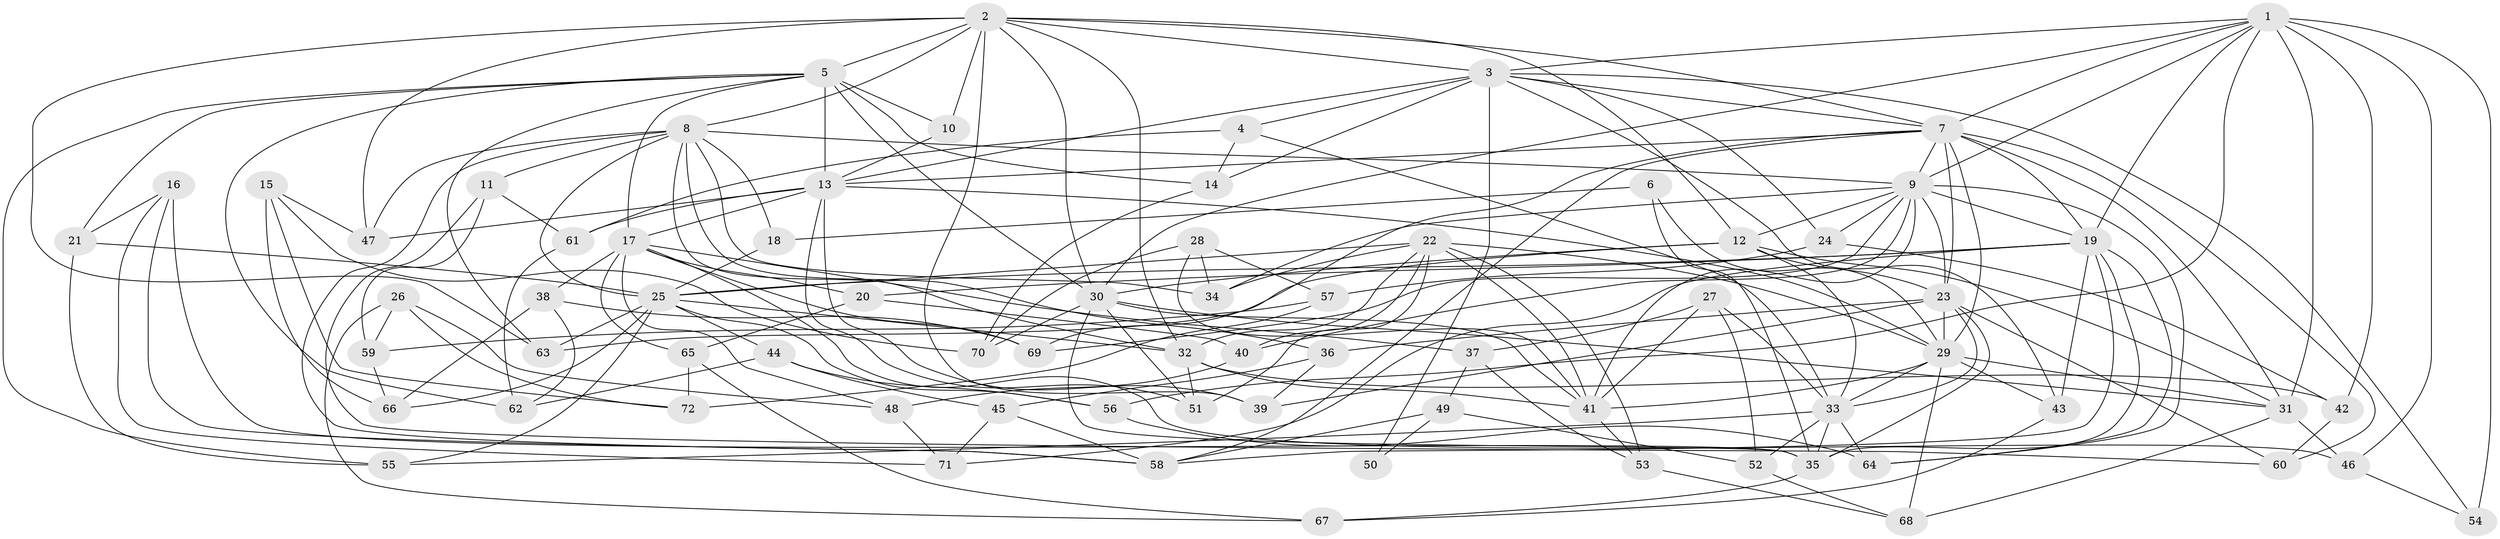// original degree distribution, {4: 1.0}
// Generated by graph-tools (version 1.1) at 2025/38/03/09/25 02:38:10]
// undirected, 72 vertices, 198 edges
graph export_dot {
graph [start="1"]
  node [color=gray90,style=filled];
  1;
  2;
  3;
  4;
  5;
  6;
  7;
  8;
  9;
  10;
  11;
  12;
  13;
  14;
  15;
  16;
  17;
  18;
  19;
  20;
  21;
  22;
  23;
  24;
  25;
  26;
  27;
  28;
  29;
  30;
  31;
  32;
  33;
  34;
  35;
  36;
  37;
  38;
  39;
  40;
  41;
  42;
  43;
  44;
  45;
  46;
  47;
  48;
  49;
  50;
  51;
  52;
  53;
  54;
  55;
  56;
  57;
  58;
  59;
  60;
  61;
  62;
  63;
  64;
  65;
  66;
  67;
  68;
  69;
  70;
  71;
  72;
  1 -- 3 [weight=1.0];
  1 -- 7 [weight=1.0];
  1 -- 9 [weight=1.0];
  1 -- 19 [weight=1.0];
  1 -- 30 [weight=1.0];
  1 -- 31 [weight=2.0];
  1 -- 42 [weight=1.0];
  1 -- 46 [weight=1.0];
  1 -- 54 [weight=2.0];
  1 -- 56 [weight=1.0];
  2 -- 3 [weight=1.0];
  2 -- 5 [weight=1.0];
  2 -- 7 [weight=1.0];
  2 -- 8 [weight=1.0];
  2 -- 10 [weight=2.0];
  2 -- 12 [weight=1.0];
  2 -- 30 [weight=1.0];
  2 -- 32 [weight=1.0];
  2 -- 39 [weight=1.0];
  2 -- 47 [weight=1.0];
  2 -- 63 [weight=1.0];
  3 -- 4 [weight=1.0];
  3 -- 7 [weight=1.0];
  3 -- 13 [weight=1.0];
  3 -- 14 [weight=1.0];
  3 -- 24 [weight=1.0];
  3 -- 43 [weight=1.0];
  3 -- 50 [weight=3.0];
  3 -- 54 [weight=1.0];
  4 -- 14 [weight=1.0];
  4 -- 33 [weight=1.0];
  4 -- 61 [weight=1.0];
  5 -- 10 [weight=1.0];
  5 -- 13 [weight=2.0];
  5 -- 14 [weight=1.0];
  5 -- 17 [weight=1.0];
  5 -- 21 [weight=1.0];
  5 -- 30 [weight=2.0];
  5 -- 55 [weight=1.0];
  5 -- 62 [weight=1.0];
  5 -- 63 [weight=1.0];
  6 -- 18 [weight=1.0];
  6 -- 29 [weight=1.0];
  6 -- 35 [weight=2.0];
  7 -- 9 [weight=1.0];
  7 -- 13 [weight=1.0];
  7 -- 19 [weight=1.0];
  7 -- 23 [weight=1.0];
  7 -- 29 [weight=1.0];
  7 -- 31 [weight=1.0];
  7 -- 58 [weight=1.0];
  7 -- 60 [weight=1.0];
  7 -- 69 [weight=1.0];
  8 -- 9 [weight=1.0];
  8 -- 11 [weight=1.0];
  8 -- 18 [weight=2.0];
  8 -- 25 [weight=1.0];
  8 -- 32 [weight=1.0];
  8 -- 34 [weight=1.0];
  8 -- 36 [weight=1.0];
  8 -- 47 [weight=1.0];
  8 -- 58 [weight=2.0];
  9 -- 12 [weight=1.0];
  9 -- 19 [weight=1.0];
  9 -- 23 [weight=1.0];
  9 -- 24 [weight=1.0];
  9 -- 34 [weight=1.0];
  9 -- 40 [weight=1.0];
  9 -- 41 [weight=1.0];
  9 -- 64 [weight=1.0];
  9 -- 69 [weight=1.0];
  10 -- 13 [weight=1.0];
  11 -- 59 [weight=1.0];
  11 -- 60 [weight=1.0];
  11 -- 61 [weight=1.0];
  12 -- 23 [weight=2.0];
  12 -- 30 [weight=1.0];
  12 -- 31 [weight=1.0];
  12 -- 33 [weight=1.0];
  12 -- 63 [weight=1.0];
  13 -- 17 [weight=2.0];
  13 -- 29 [weight=1.0];
  13 -- 39 [weight=1.0];
  13 -- 47 [weight=1.0];
  13 -- 51 [weight=1.0];
  13 -- 61 [weight=1.0];
  14 -- 70 [weight=1.0];
  15 -- 47 [weight=1.0];
  15 -- 66 [weight=1.0];
  15 -- 70 [weight=1.0];
  15 -- 72 [weight=1.0];
  16 -- 21 [weight=1.0];
  16 -- 35 [weight=1.0];
  16 -- 58 [weight=1.0];
  16 -- 71 [weight=1.0];
  17 -- 20 [weight=1.0];
  17 -- 37 [weight=1.0];
  17 -- 38 [weight=1.0];
  17 -- 46 [weight=1.0];
  17 -- 48 [weight=1.0];
  17 -- 65 [weight=1.0];
  17 -- 69 [weight=1.0];
  18 -- 25 [weight=1.0];
  19 -- 20 [weight=1.0];
  19 -- 25 [weight=1.0];
  19 -- 35 [weight=2.0];
  19 -- 43 [weight=1.0];
  19 -- 58 [weight=2.0];
  19 -- 64 [weight=1.0];
  19 -- 71 [weight=1.0];
  20 -- 40 [weight=1.0];
  20 -- 65 [weight=1.0];
  21 -- 25 [weight=1.0];
  21 -- 55 [weight=1.0];
  22 -- 25 [weight=1.0];
  22 -- 29 [weight=1.0];
  22 -- 32 [weight=1.0];
  22 -- 34 [weight=1.0];
  22 -- 40 [weight=1.0];
  22 -- 41 [weight=1.0];
  22 -- 51 [weight=1.0];
  22 -- 53 [weight=1.0];
  23 -- 29 [weight=1.0];
  23 -- 33 [weight=1.0];
  23 -- 35 [weight=1.0];
  23 -- 36 [weight=1.0];
  23 -- 39 [weight=1.0];
  23 -- 60 [weight=1.0];
  24 -- 42 [weight=1.0];
  24 -- 57 [weight=1.0];
  25 -- 32 [weight=2.0];
  25 -- 44 [weight=1.0];
  25 -- 55 [weight=1.0];
  25 -- 56 [weight=1.0];
  25 -- 63 [weight=1.0];
  25 -- 66 [weight=1.0];
  26 -- 48 [weight=1.0];
  26 -- 59 [weight=1.0];
  26 -- 67 [weight=1.0];
  26 -- 72 [weight=1.0];
  27 -- 33 [weight=1.0];
  27 -- 37 [weight=1.0];
  27 -- 41 [weight=1.0];
  27 -- 52 [weight=1.0];
  28 -- 34 [weight=1.0];
  28 -- 41 [weight=1.0];
  28 -- 57 [weight=1.0];
  28 -- 70 [weight=1.0];
  29 -- 31 [weight=1.0];
  29 -- 33 [weight=1.0];
  29 -- 41 [weight=1.0];
  29 -- 43 [weight=1.0];
  29 -- 68 [weight=1.0];
  30 -- 31 [weight=1.0];
  30 -- 35 [weight=1.0];
  30 -- 41 [weight=1.0];
  30 -- 51 [weight=1.0];
  30 -- 70 [weight=1.0];
  31 -- 46 [weight=1.0];
  31 -- 68 [weight=1.0];
  32 -- 41 [weight=1.0];
  32 -- 42 [weight=1.0];
  32 -- 51 [weight=1.0];
  33 -- 35 [weight=2.0];
  33 -- 52 [weight=1.0];
  33 -- 55 [weight=1.0];
  33 -- 64 [weight=1.0];
  35 -- 67 [weight=1.0];
  36 -- 39 [weight=1.0];
  36 -- 45 [weight=1.0];
  37 -- 49 [weight=1.0];
  37 -- 53 [weight=1.0];
  38 -- 62 [weight=1.0];
  38 -- 66 [weight=1.0];
  38 -- 69 [weight=1.0];
  40 -- 48 [weight=1.0];
  41 -- 53 [weight=1.0];
  42 -- 60 [weight=1.0];
  43 -- 67 [weight=1.0];
  44 -- 45 [weight=1.0];
  44 -- 56 [weight=1.0];
  44 -- 62 [weight=1.0];
  45 -- 58 [weight=1.0];
  45 -- 71 [weight=1.0];
  46 -- 54 [weight=1.0];
  48 -- 71 [weight=1.0];
  49 -- 50 [weight=1.0];
  49 -- 52 [weight=1.0];
  49 -- 58 [weight=1.0];
  52 -- 68 [weight=1.0];
  53 -- 68 [weight=1.0];
  56 -- 64 [weight=1.0];
  57 -- 59 [weight=1.0];
  57 -- 72 [weight=1.0];
  59 -- 66 [weight=1.0];
  61 -- 62 [weight=1.0];
  65 -- 67 [weight=1.0];
  65 -- 72 [weight=1.0];
}
